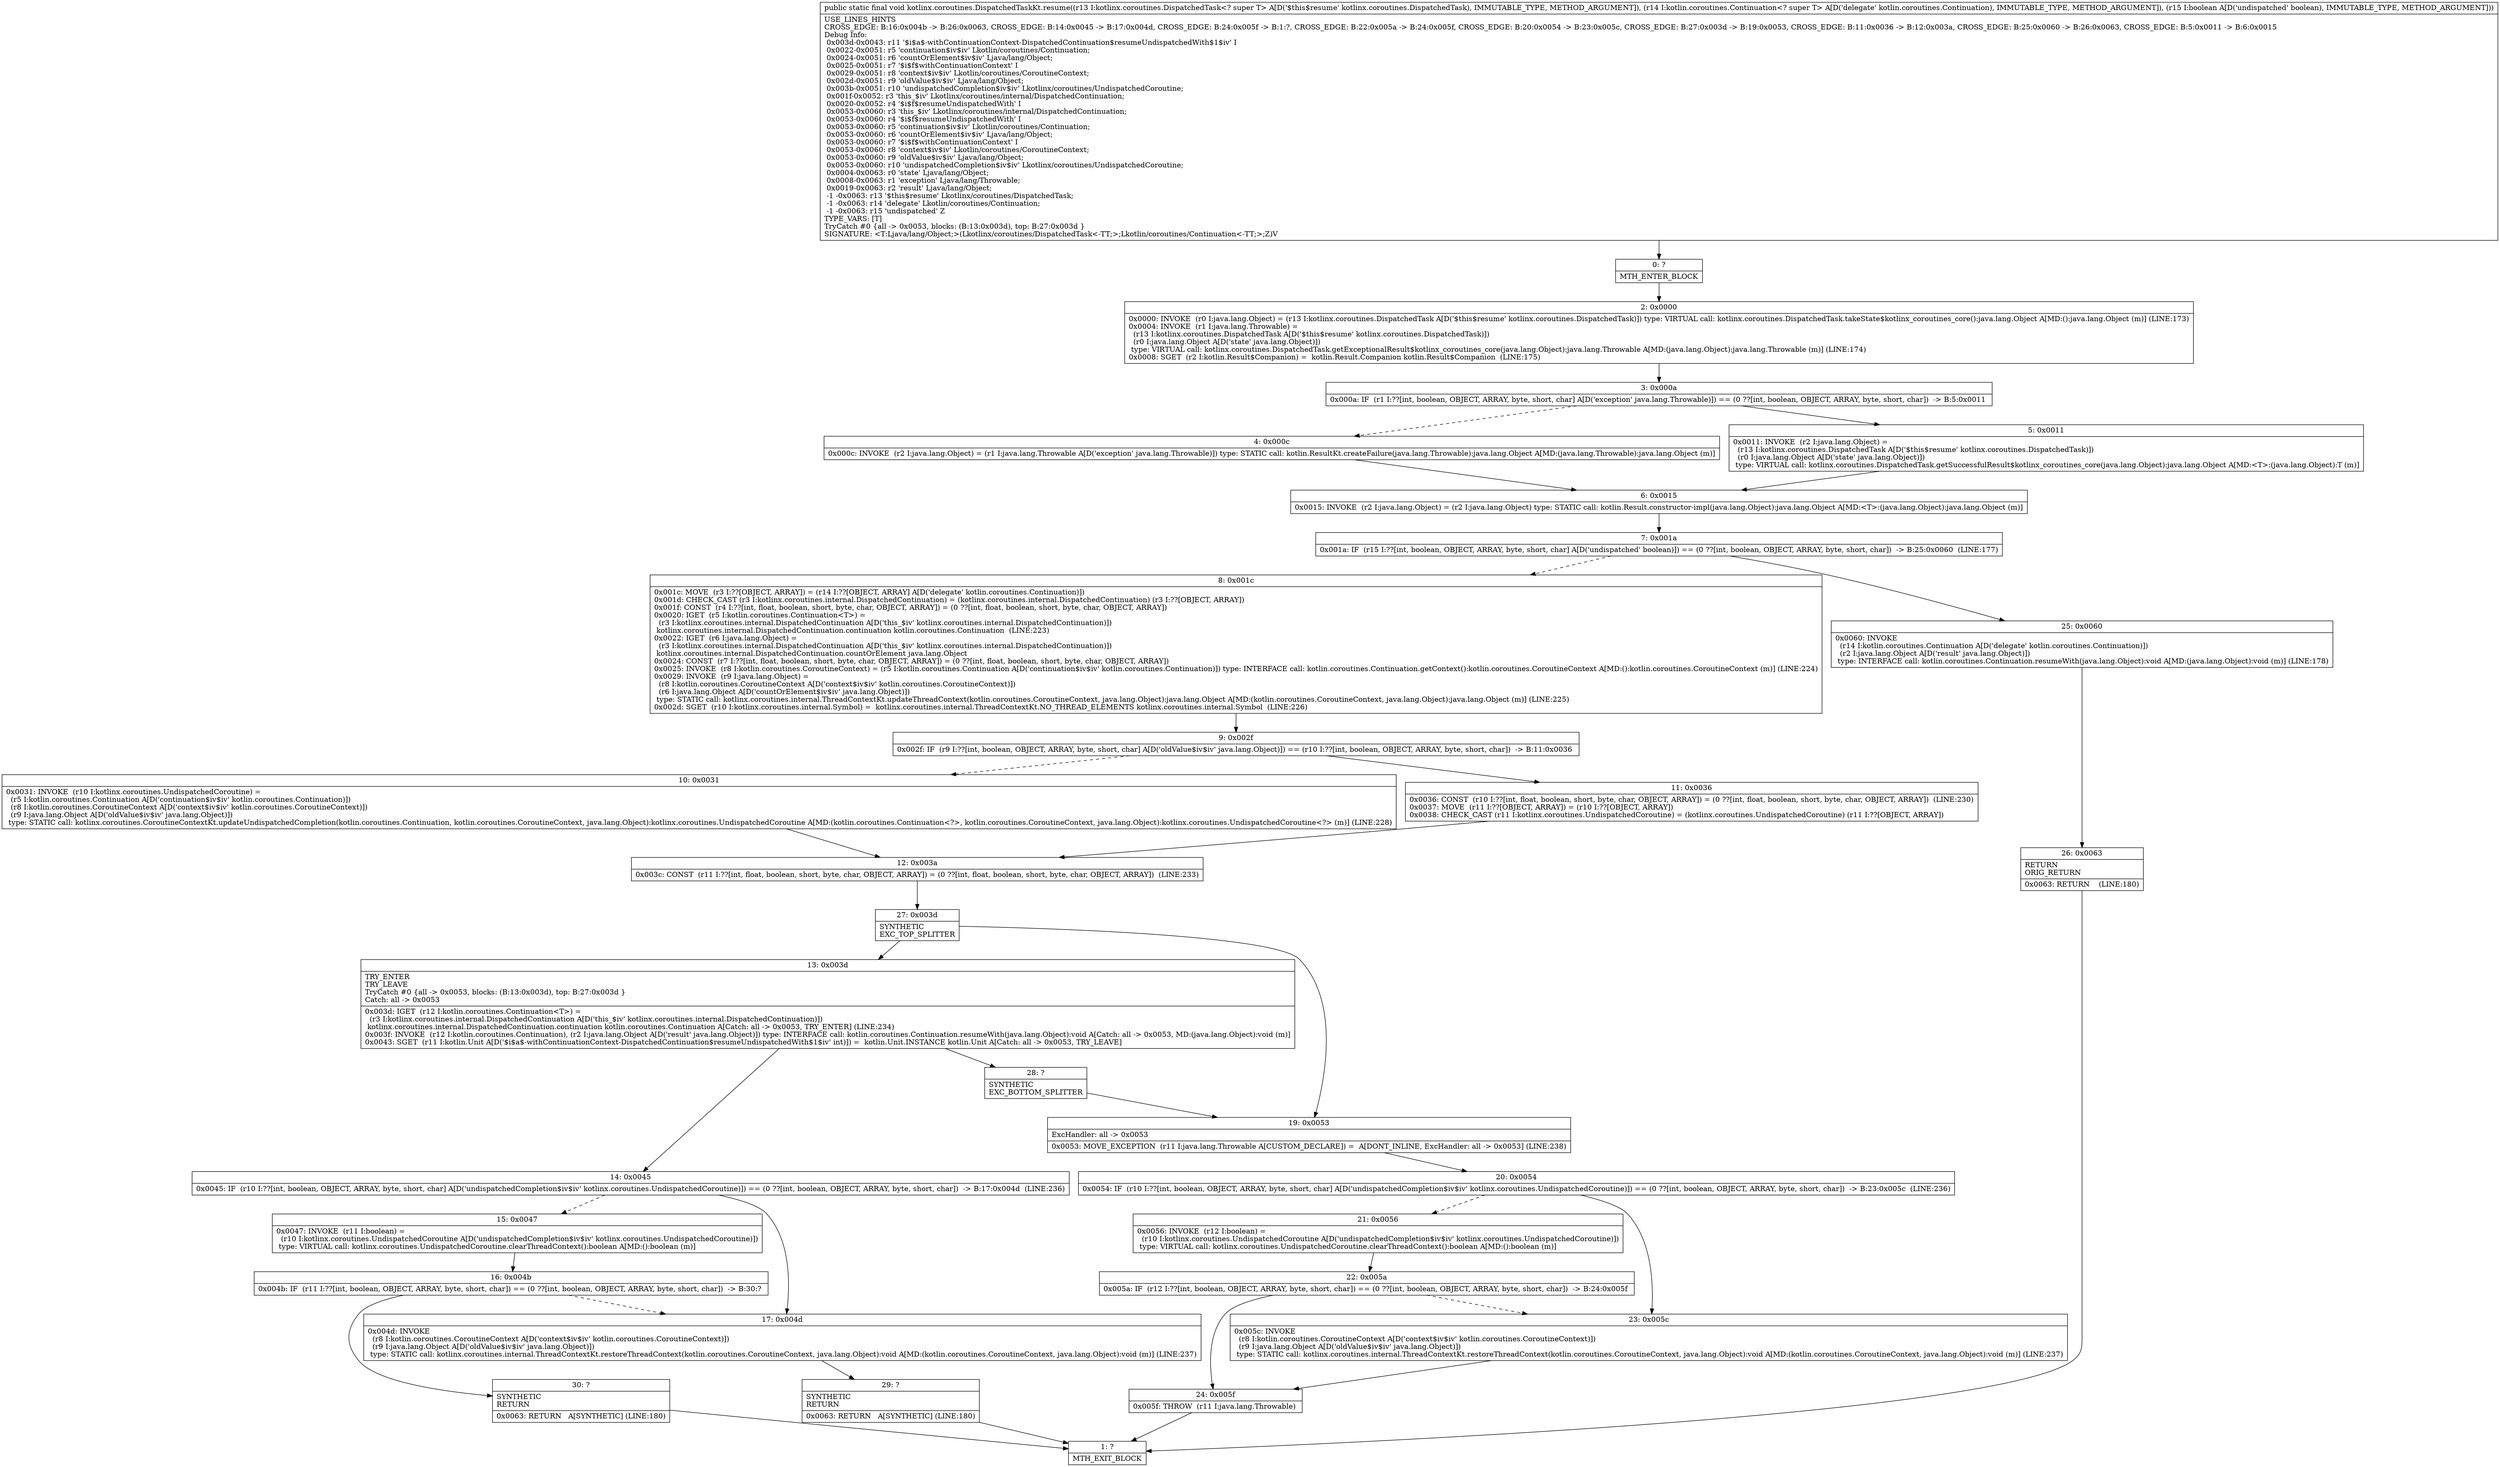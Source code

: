 digraph "CFG forkotlinx.coroutines.DispatchedTaskKt.resume(Lkotlinx\/coroutines\/DispatchedTask;Lkotlin\/coroutines\/Continuation;Z)V" {
Node_0 [shape=record,label="{0\:\ ?|MTH_ENTER_BLOCK\l}"];
Node_2 [shape=record,label="{2\:\ 0x0000|0x0000: INVOKE  (r0 I:java.lang.Object) = (r13 I:kotlinx.coroutines.DispatchedTask A[D('$this$resume' kotlinx.coroutines.DispatchedTask)]) type: VIRTUAL call: kotlinx.coroutines.DispatchedTask.takeState$kotlinx_coroutines_core():java.lang.Object A[MD:():java.lang.Object (m)] (LINE:173)\l0x0004: INVOKE  (r1 I:java.lang.Throwable) = \l  (r13 I:kotlinx.coroutines.DispatchedTask A[D('$this$resume' kotlinx.coroutines.DispatchedTask)])\l  (r0 I:java.lang.Object A[D('state' java.lang.Object)])\l type: VIRTUAL call: kotlinx.coroutines.DispatchedTask.getExceptionalResult$kotlinx_coroutines_core(java.lang.Object):java.lang.Throwable A[MD:(java.lang.Object):java.lang.Throwable (m)] (LINE:174)\l0x0008: SGET  (r2 I:kotlin.Result$Companion) =  kotlin.Result.Companion kotlin.Result$Companion  (LINE:175)\l}"];
Node_3 [shape=record,label="{3\:\ 0x000a|0x000a: IF  (r1 I:??[int, boolean, OBJECT, ARRAY, byte, short, char] A[D('exception' java.lang.Throwable)]) == (0 ??[int, boolean, OBJECT, ARRAY, byte, short, char])  \-\> B:5:0x0011 \l}"];
Node_4 [shape=record,label="{4\:\ 0x000c|0x000c: INVOKE  (r2 I:java.lang.Object) = (r1 I:java.lang.Throwable A[D('exception' java.lang.Throwable)]) type: STATIC call: kotlin.ResultKt.createFailure(java.lang.Throwable):java.lang.Object A[MD:(java.lang.Throwable):java.lang.Object (m)]\l}"];
Node_6 [shape=record,label="{6\:\ 0x0015|0x0015: INVOKE  (r2 I:java.lang.Object) = (r2 I:java.lang.Object) type: STATIC call: kotlin.Result.constructor\-impl(java.lang.Object):java.lang.Object A[MD:\<T\>:(java.lang.Object):java.lang.Object (m)]\l}"];
Node_7 [shape=record,label="{7\:\ 0x001a|0x001a: IF  (r15 I:??[int, boolean, OBJECT, ARRAY, byte, short, char] A[D('undispatched' boolean)]) == (0 ??[int, boolean, OBJECT, ARRAY, byte, short, char])  \-\> B:25:0x0060  (LINE:177)\l}"];
Node_8 [shape=record,label="{8\:\ 0x001c|0x001c: MOVE  (r3 I:??[OBJECT, ARRAY]) = (r14 I:??[OBJECT, ARRAY] A[D('delegate' kotlin.coroutines.Continuation)]) \l0x001d: CHECK_CAST (r3 I:kotlinx.coroutines.internal.DispatchedContinuation) = (kotlinx.coroutines.internal.DispatchedContinuation) (r3 I:??[OBJECT, ARRAY]) \l0x001f: CONST  (r4 I:??[int, float, boolean, short, byte, char, OBJECT, ARRAY]) = (0 ??[int, float, boolean, short, byte, char, OBJECT, ARRAY]) \l0x0020: IGET  (r5 I:kotlin.coroutines.Continuation\<T\>) = \l  (r3 I:kotlinx.coroutines.internal.DispatchedContinuation A[D('this_$iv' kotlinx.coroutines.internal.DispatchedContinuation)])\l kotlinx.coroutines.internal.DispatchedContinuation.continuation kotlin.coroutines.Continuation  (LINE:223)\l0x0022: IGET  (r6 I:java.lang.Object) = \l  (r3 I:kotlinx.coroutines.internal.DispatchedContinuation A[D('this_$iv' kotlinx.coroutines.internal.DispatchedContinuation)])\l kotlinx.coroutines.internal.DispatchedContinuation.countOrElement java.lang.Object \l0x0024: CONST  (r7 I:??[int, float, boolean, short, byte, char, OBJECT, ARRAY]) = (0 ??[int, float, boolean, short, byte, char, OBJECT, ARRAY]) \l0x0025: INVOKE  (r8 I:kotlin.coroutines.CoroutineContext) = (r5 I:kotlin.coroutines.Continuation A[D('continuation$iv$iv' kotlin.coroutines.Continuation)]) type: INTERFACE call: kotlin.coroutines.Continuation.getContext():kotlin.coroutines.CoroutineContext A[MD:():kotlin.coroutines.CoroutineContext (m)] (LINE:224)\l0x0029: INVOKE  (r9 I:java.lang.Object) = \l  (r8 I:kotlin.coroutines.CoroutineContext A[D('context$iv$iv' kotlin.coroutines.CoroutineContext)])\l  (r6 I:java.lang.Object A[D('countOrElement$iv$iv' java.lang.Object)])\l type: STATIC call: kotlinx.coroutines.internal.ThreadContextKt.updateThreadContext(kotlin.coroutines.CoroutineContext, java.lang.Object):java.lang.Object A[MD:(kotlin.coroutines.CoroutineContext, java.lang.Object):java.lang.Object (m)] (LINE:225)\l0x002d: SGET  (r10 I:kotlinx.coroutines.internal.Symbol) =  kotlinx.coroutines.internal.ThreadContextKt.NO_THREAD_ELEMENTS kotlinx.coroutines.internal.Symbol  (LINE:226)\l}"];
Node_9 [shape=record,label="{9\:\ 0x002f|0x002f: IF  (r9 I:??[int, boolean, OBJECT, ARRAY, byte, short, char] A[D('oldValue$iv$iv' java.lang.Object)]) == (r10 I:??[int, boolean, OBJECT, ARRAY, byte, short, char])  \-\> B:11:0x0036 \l}"];
Node_10 [shape=record,label="{10\:\ 0x0031|0x0031: INVOKE  (r10 I:kotlinx.coroutines.UndispatchedCoroutine) = \l  (r5 I:kotlin.coroutines.Continuation A[D('continuation$iv$iv' kotlin.coroutines.Continuation)])\l  (r8 I:kotlin.coroutines.CoroutineContext A[D('context$iv$iv' kotlin.coroutines.CoroutineContext)])\l  (r9 I:java.lang.Object A[D('oldValue$iv$iv' java.lang.Object)])\l type: STATIC call: kotlinx.coroutines.CoroutineContextKt.updateUndispatchedCompletion(kotlin.coroutines.Continuation, kotlin.coroutines.CoroutineContext, java.lang.Object):kotlinx.coroutines.UndispatchedCoroutine A[MD:(kotlin.coroutines.Continuation\<?\>, kotlin.coroutines.CoroutineContext, java.lang.Object):kotlinx.coroutines.UndispatchedCoroutine\<?\> (m)] (LINE:228)\l}"];
Node_12 [shape=record,label="{12\:\ 0x003a|0x003c: CONST  (r11 I:??[int, float, boolean, short, byte, char, OBJECT, ARRAY]) = (0 ??[int, float, boolean, short, byte, char, OBJECT, ARRAY])  (LINE:233)\l}"];
Node_27 [shape=record,label="{27\:\ 0x003d|SYNTHETIC\lEXC_TOP_SPLITTER\l}"];
Node_13 [shape=record,label="{13\:\ 0x003d|TRY_ENTER\lTRY_LEAVE\lTryCatch #0 \{all \-\> 0x0053, blocks: (B:13:0x003d), top: B:27:0x003d \}\lCatch: all \-\> 0x0053\l|0x003d: IGET  (r12 I:kotlin.coroutines.Continuation\<T\>) = \l  (r3 I:kotlinx.coroutines.internal.DispatchedContinuation A[D('this_$iv' kotlinx.coroutines.internal.DispatchedContinuation)])\l kotlinx.coroutines.internal.DispatchedContinuation.continuation kotlin.coroutines.Continuation A[Catch: all \-\> 0x0053, TRY_ENTER] (LINE:234)\l0x003f: INVOKE  (r12 I:kotlin.coroutines.Continuation), (r2 I:java.lang.Object A[D('result' java.lang.Object)]) type: INTERFACE call: kotlin.coroutines.Continuation.resumeWith(java.lang.Object):void A[Catch: all \-\> 0x0053, MD:(java.lang.Object):void (m)]\l0x0043: SGET  (r11 I:kotlin.Unit A[D('$i$a$\-withContinuationContext\-DispatchedContinuation$resumeUndispatchedWith$1$iv' int)]) =  kotlin.Unit.INSTANCE kotlin.Unit A[Catch: all \-\> 0x0053, TRY_LEAVE]\l}"];
Node_14 [shape=record,label="{14\:\ 0x0045|0x0045: IF  (r10 I:??[int, boolean, OBJECT, ARRAY, byte, short, char] A[D('undispatchedCompletion$iv$iv' kotlinx.coroutines.UndispatchedCoroutine)]) == (0 ??[int, boolean, OBJECT, ARRAY, byte, short, char])  \-\> B:17:0x004d  (LINE:236)\l}"];
Node_15 [shape=record,label="{15\:\ 0x0047|0x0047: INVOKE  (r11 I:boolean) = \l  (r10 I:kotlinx.coroutines.UndispatchedCoroutine A[D('undispatchedCompletion$iv$iv' kotlinx.coroutines.UndispatchedCoroutine)])\l type: VIRTUAL call: kotlinx.coroutines.UndispatchedCoroutine.clearThreadContext():boolean A[MD:():boolean (m)]\l}"];
Node_16 [shape=record,label="{16\:\ 0x004b|0x004b: IF  (r11 I:??[int, boolean, OBJECT, ARRAY, byte, short, char]) == (0 ??[int, boolean, OBJECT, ARRAY, byte, short, char])  \-\> B:30:? \l}"];
Node_30 [shape=record,label="{30\:\ ?|SYNTHETIC\lRETURN\l|0x0063: RETURN   A[SYNTHETIC] (LINE:180)\l}"];
Node_1 [shape=record,label="{1\:\ ?|MTH_EXIT_BLOCK\l}"];
Node_17 [shape=record,label="{17\:\ 0x004d|0x004d: INVOKE  \l  (r8 I:kotlin.coroutines.CoroutineContext A[D('context$iv$iv' kotlin.coroutines.CoroutineContext)])\l  (r9 I:java.lang.Object A[D('oldValue$iv$iv' java.lang.Object)])\l type: STATIC call: kotlinx.coroutines.internal.ThreadContextKt.restoreThreadContext(kotlin.coroutines.CoroutineContext, java.lang.Object):void A[MD:(kotlin.coroutines.CoroutineContext, java.lang.Object):void (m)] (LINE:237)\l}"];
Node_29 [shape=record,label="{29\:\ ?|SYNTHETIC\lRETURN\l|0x0063: RETURN   A[SYNTHETIC] (LINE:180)\l}"];
Node_28 [shape=record,label="{28\:\ ?|SYNTHETIC\lEXC_BOTTOM_SPLITTER\l}"];
Node_19 [shape=record,label="{19\:\ 0x0053|ExcHandler: all \-\> 0x0053\l|0x0053: MOVE_EXCEPTION  (r11 I:java.lang.Throwable A[CUSTOM_DECLARE]) =  A[DONT_INLINE, ExcHandler: all \-\> 0x0053] (LINE:238)\l}"];
Node_20 [shape=record,label="{20\:\ 0x0054|0x0054: IF  (r10 I:??[int, boolean, OBJECT, ARRAY, byte, short, char] A[D('undispatchedCompletion$iv$iv' kotlinx.coroutines.UndispatchedCoroutine)]) == (0 ??[int, boolean, OBJECT, ARRAY, byte, short, char])  \-\> B:23:0x005c  (LINE:236)\l}"];
Node_21 [shape=record,label="{21\:\ 0x0056|0x0056: INVOKE  (r12 I:boolean) = \l  (r10 I:kotlinx.coroutines.UndispatchedCoroutine A[D('undispatchedCompletion$iv$iv' kotlinx.coroutines.UndispatchedCoroutine)])\l type: VIRTUAL call: kotlinx.coroutines.UndispatchedCoroutine.clearThreadContext():boolean A[MD:():boolean (m)]\l}"];
Node_22 [shape=record,label="{22\:\ 0x005a|0x005a: IF  (r12 I:??[int, boolean, OBJECT, ARRAY, byte, short, char]) == (0 ??[int, boolean, OBJECT, ARRAY, byte, short, char])  \-\> B:24:0x005f \l}"];
Node_24 [shape=record,label="{24\:\ 0x005f|0x005f: THROW  (r11 I:java.lang.Throwable) \l}"];
Node_23 [shape=record,label="{23\:\ 0x005c|0x005c: INVOKE  \l  (r8 I:kotlin.coroutines.CoroutineContext A[D('context$iv$iv' kotlin.coroutines.CoroutineContext)])\l  (r9 I:java.lang.Object A[D('oldValue$iv$iv' java.lang.Object)])\l type: STATIC call: kotlinx.coroutines.internal.ThreadContextKt.restoreThreadContext(kotlin.coroutines.CoroutineContext, java.lang.Object):void A[MD:(kotlin.coroutines.CoroutineContext, java.lang.Object):void (m)] (LINE:237)\l}"];
Node_11 [shape=record,label="{11\:\ 0x0036|0x0036: CONST  (r10 I:??[int, float, boolean, short, byte, char, OBJECT, ARRAY]) = (0 ??[int, float, boolean, short, byte, char, OBJECT, ARRAY])  (LINE:230)\l0x0037: MOVE  (r11 I:??[OBJECT, ARRAY]) = (r10 I:??[OBJECT, ARRAY]) \l0x0038: CHECK_CAST (r11 I:kotlinx.coroutines.UndispatchedCoroutine) = (kotlinx.coroutines.UndispatchedCoroutine) (r11 I:??[OBJECT, ARRAY]) \l}"];
Node_25 [shape=record,label="{25\:\ 0x0060|0x0060: INVOKE  \l  (r14 I:kotlin.coroutines.Continuation A[D('delegate' kotlin.coroutines.Continuation)])\l  (r2 I:java.lang.Object A[D('result' java.lang.Object)])\l type: INTERFACE call: kotlin.coroutines.Continuation.resumeWith(java.lang.Object):void A[MD:(java.lang.Object):void (m)] (LINE:178)\l}"];
Node_26 [shape=record,label="{26\:\ 0x0063|RETURN\lORIG_RETURN\l|0x0063: RETURN    (LINE:180)\l}"];
Node_5 [shape=record,label="{5\:\ 0x0011|0x0011: INVOKE  (r2 I:java.lang.Object) = \l  (r13 I:kotlinx.coroutines.DispatchedTask A[D('$this$resume' kotlinx.coroutines.DispatchedTask)])\l  (r0 I:java.lang.Object A[D('state' java.lang.Object)])\l type: VIRTUAL call: kotlinx.coroutines.DispatchedTask.getSuccessfulResult$kotlinx_coroutines_core(java.lang.Object):java.lang.Object A[MD:\<T\>:(java.lang.Object):T (m)]\l}"];
MethodNode[shape=record,label="{public static final void kotlinx.coroutines.DispatchedTaskKt.resume((r13 I:kotlinx.coroutines.DispatchedTask\<? super T\> A[D('$this$resume' kotlinx.coroutines.DispatchedTask), IMMUTABLE_TYPE, METHOD_ARGUMENT]), (r14 I:kotlin.coroutines.Continuation\<? super T\> A[D('delegate' kotlin.coroutines.Continuation), IMMUTABLE_TYPE, METHOD_ARGUMENT]), (r15 I:boolean A[D('undispatched' boolean), IMMUTABLE_TYPE, METHOD_ARGUMENT]))  | USE_LINES_HINTS\lCROSS_EDGE: B:16:0x004b \-\> B:26:0x0063, CROSS_EDGE: B:14:0x0045 \-\> B:17:0x004d, CROSS_EDGE: B:24:0x005f \-\> B:1:?, CROSS_EDGE: B:22:0x005a \-\> B:24:0x005f, CROSS_EDGE: B:20:0x0054 \-\> B:23:0x005c, CROSS_EDGE: B:27:0x003d \-\> B:19:0x0053, CROSS_EDGE: B:11:0x0036 \-\> B:12:0x003a, CROSS_EDGE: B:25:0x0060 \-\> B:26:0x0063, CROSS_EDGE: B:5:0x0011 \-\> B:6:0x0015\lDebug Info:\l  0x003d\-0x0043: r11 '$i$a$\-withContinuationContext\-DispatchedContinuation$resumeUndispatchedWith$1$iv' I\l  0x0022\-0x0051: r5 'continuation$iv$iv' Lkotlin\/coroutines\/Continuation;\l  0x0024\-0x0051: r6 'countOrElement$iv$iv' Ljava\/lang\/Object;\l  0x0025\-0x0051: r7 '$i$f$withContinuationContext' I\l  0x0029\-0x0051: r8 'context$iv$iv' Lkotlin\/coroutines\/CoroutineContext;\l  0x002d\-0x0051: r9 'oldValue$iv$iv' Ljava\/lang\/Object;\l  0x003b\-0x0051: r10 'undispatchedCompletion$iv$iv' Lkotlinx\/coroutines\/UndispatchedCoroutine;\l  0x001f\-0x0052: r3 'this_$iv' Lkotlinx\/coroutines\/internal\/DispatchedContinuation;\l  0x0020\-0x0052: r4 '$i$f$resumeUndispatchedWith' I\l  0x0053\-0x0060: r3 'this_$iv' Lkotlinx\/coroutines\/internal\/DispatchedContinuation;\l  0x0053\-0x0060: r4 '$i$f$resumeUndispatchedWith' I\l  0x0053\-0x0060: r5 'continuation$iv$iv' Lkotlin\/coroutines\/Continuation;\l  0x0053\-0x0060: r6 'countOrElement$iv$iv' Ljava\/lang\/Object;\l  0x0053\-0x0060: r7 '$i$f$withContinuationContext' I\l  0x0053\-0x0060: r8 'context$iv$iv' Lkotlin\/coroutines\/CoroutineContext;\l  0x0053\-0x0060: r9 'oldValue$iv$iv' Ljava\/lang\/Object;\l  0x0053\-0x0060: r10 'undispatchedCompletion$iv$iv' Lkotlinx\/coroutines\/UndispatchedCoroutine;\l  0x0004\-0x0063: r0 'state' Ljava\/lang\/Object;\l  0x0008\-0x0063: r1 'exception' Ljava\/lang\/Throwable;\l  0x0019\-0x0063: r2 'result' Ljava\/lang\/Object;\l  \-1 \-0x0063: r13 '$this$resume' Lkotlinx\/coroutines\/DispatchedTask;\l  \-1 \-0x0063: r14 'delegate' Lkotlin\/coroutines\/Continuation;\l  \-1 \-0x0063: r15 'undispatched' Z\lTYPE_VARS: [T]\lTryCatch #0 \{all \-\> 0x0053, blocks: (B:13:0x003d), top: B:27:0x003d \}\lSIGNATURE: \<T:Ljava\/lang\/Object;\>(Lkotlinx\/coroutines\/DispatchedTask\<\-TT;\>;Lkotlin\/coroutines\/Continuation\<\-TT;\>;Z)V\l}"];
MethodNode -> Node_0;Node_0 -> Node_2;
Node_2 -> Node_3;
Node_3 -> Node_4[style=dashed];
Node_3 -> Node_5;
Node_4 -> Node_6;
Node_6 -> Node_7;
Node_7 -> Node_8[style=dashed];
Node_7 -> Node_25;
Node_8 -> Node_9;
Node_9 -> Node_10[style=dashed];
Node_9 -> Node_11;
Node_10 -> Node_12;
Node_12 -> Node_27;
Node_27 -> Node_13;
Node_27 -> Node_19;
Node_13 -> Node_14;
Node_13 -> Node_28;
Node_14 -> Node_15[style=dashed];
Node_14 -> Node_17;
Node_15 -> Node_16;
Node_16 -> Node_17[style=dashed];
Node_16 -> Node_30;
Node_30 -> Node_1;
Node_17 -> Node_29;
Node_29 -> Node_1;
Node_28 -> Node_19;
Node_19 -> Node_20;
Node_20 -> Node_21[style=dashed];
Node_20 -> Node_23;
Node_21 -> Node_22;
Node_22 -> Node_23[style=dashed];
Node_22 -> Node_24;
Node_24 -> Node_1;
Node_23 -> Node_24;
Node_11 -> Node_12;
Node_25 -> Node_26;
Node_26 -> Node_1;
Node_5 -> Node_6;
}

